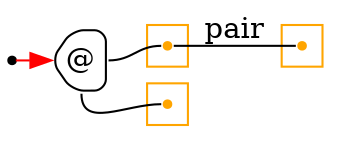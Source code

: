 digraph G {
  rankdir=LR;
  edge[arrowhead=none,arrowtail=none];
  node[fixedsize=true,shape=circle]
  size="9.201041666666667,5.219270833333334";
  labeldistance=0;
  nodesep=.175;
  ranksep=.175;

 nd1[shape=point];
 subgraph cluster_nd99 {
   graph[style=fill,color="orange"];
   ndcluster_nd99[tooltip="nd99",orientation=90,shape=point,color="orange"];
 };
 nd7[label="@",tooltip="nd7-AppGraph",style=rounded,orientation=90,shape=house,width=.4,height=.4,color="#000000"];
 subgraph cluster_nd9 {
   graph[style=fill,color="orange"];
   ndcluster_nd9[tooltip="nd9",orientation=90,shape=point,color="orange"];
 };
 subgraph cluster_nd72 {
   graph[style=fill,color="orange"];
   ndcluster_nd72[tooltip="nd72",orientation=90,shape=point,color="orange"];
 };

  ndcluster_nd9->ndcluster_nd99[label="pair",tailport=e,headport=w];
  nd7->ndcluster_nd9[tailport=e,headport=w];
  nd7->ndcluster_nd72[tailport=s,headport=w];
  nd1->nd7[tailport=e,headport=w,color=red,arrowhead=normal];
}